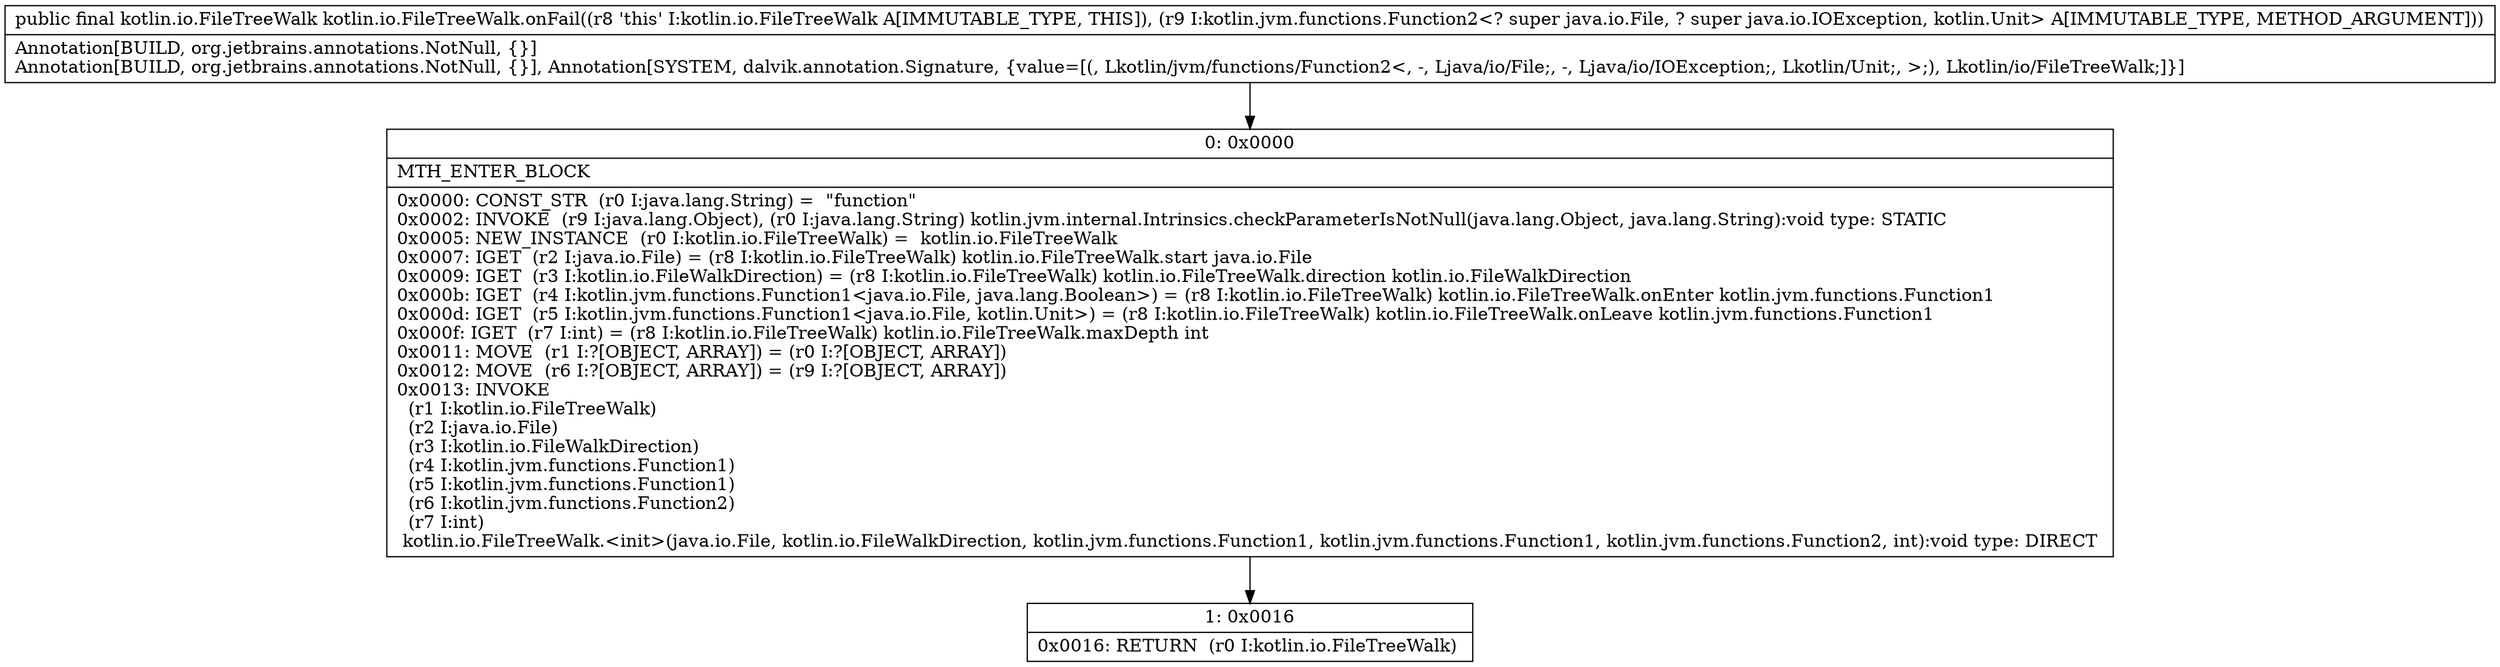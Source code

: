 digraph "CFG forkotlin.io.FileTreeWalk.onFail(Lkotlin\/jvm\/functions\/Function2;)Lkotlin\/io\/FileTreeWalk;" {
Node_0 [shape=record,label="{0\:\ 0x0000|MTH_ENTER_BLOCK\l|0x0000: CONST_STR  (r0 I:java.lang.String) =  \"function\" \l0x0002: INVOKE  (r9 I:java.lang.Object), (r0 I:java.lang.String) kotlin.jvm.internal.Intrinsics.checkParameterIsNotNull(java.lang.Object, java.lang.String):void type: STATIC \l0x0005: NEW_INSTANCE  (r0 I:kotlin.io.FileTreeWalk) =  kotlin.io.FileTreeWalk \l0x0007: IGET  (r2 I:java.io.File) = (r8 I:kotlin.io.FileTreeWalk) kotlin.io.FileTreeWalk.start java.io.File \l0x0009: IGET  (r3 I:kotlin.io.FileWalkDirection) = (r8 I:kotlin.io.FileTreeWalk) kotlin.io.FileTreeWalk.direction kotlin.io.FileWalkDirection \l0x000b: IGET  (r4 I:kotlin.jvm.functions.Function1\<java.io.File, java.lang.Boolean\>) = (r8 I:kotlin.io.FileTreeWalk) kotlin.io.FileTreeWalk.onEnter kotlin.jvm.functions.Function1 \l0x000d: IGET  (r5 I:kotlin.jvm.functions.Function1\<java.io.File, kotlin.Unit\>) = (r8 I:kotlin.io.FileTreeWalk) kotlin.io.FileTreeWalk.onLeave kotlin.jvm.functions.Function1 \l0x000f: IGET  (r7 I:int) = (r8 I:kotlin.io.FileTreeWalk) kotlin.io.FileTreeWalk.maxDepth int \l0x0011: MOVE  (r1 I:?[OBJECT, ARRAY]) = (r0 I:?[OBJECT, ARRAY]) \l0x0012: MOVE  (r6 I:?[OBJECT, ARRAY]) = (r9 I:?[OBJECT, ARRAY]) \l0x0013: INVOKE  \l  (r1 I:kotlin.io.FileTreeWalk)\l  (r2 I:java.io.File)\l  (r3 I:kotlin.io.FileWalkDirection)\l  (r4 I:kotlin.jvm.functions.Function1)\l  (r5 I:kotlin.jvm.functions.Function1)\l  (r6 I:kotlin.jvm.functions.Function2)\l  (r7 I:int)\l kotlin.io.FileTreeWalk.\<init\>(java.io.File, kotlin.io.FileWalkDirection, kotlin.jvm.functions.Function1, kotlin.jvm.functions.Function1, kotlin.jvm.functions.Function2, int):void type: DIRECT \l}"];
Node_1 [shape=record,label="{1\:\ 0x0016|0x0016: RETURN  (r0 I:kotlin.io.FileTreeWalk) \l}"];
MethodNode[shape=record,label="{public final kotlin.io.FileTreeWalk kotlin.io.FileTreeWalk.onFail((r8 'this' I:kotlin.io.FileTreeWalk A[IMMUTABLE_TYPE, THIS]), (r9 I:kotlin.jvm.functions.Function2\<? super java.io.File, ? super java.io.IOException, kotlin.Unit\> A[IMMUTABLE_TYPE, METHOD_ARGUMENT]))  | Annotation[BUILD, org.jetbrains.annotations.NotNull, \{\}]\lAnnotation[BUILD, org.jetbrains.annotations.NotNull, \{\}], Annotation[SYSTEM, dalvik.annotation.Signature, \{value=[(, Lkotlin\/jvm\/functions\/Function2\<, \-, Ljava\/io\/File;, \-, Ljava\/io\/IOException;, Lkotlin\/Unit;, \>;), Lkotlin\/io\/FileTreeWalk;]\}]\l}"];
MethodNode -> Node_0;
Node_0 -> Node_1;
}

